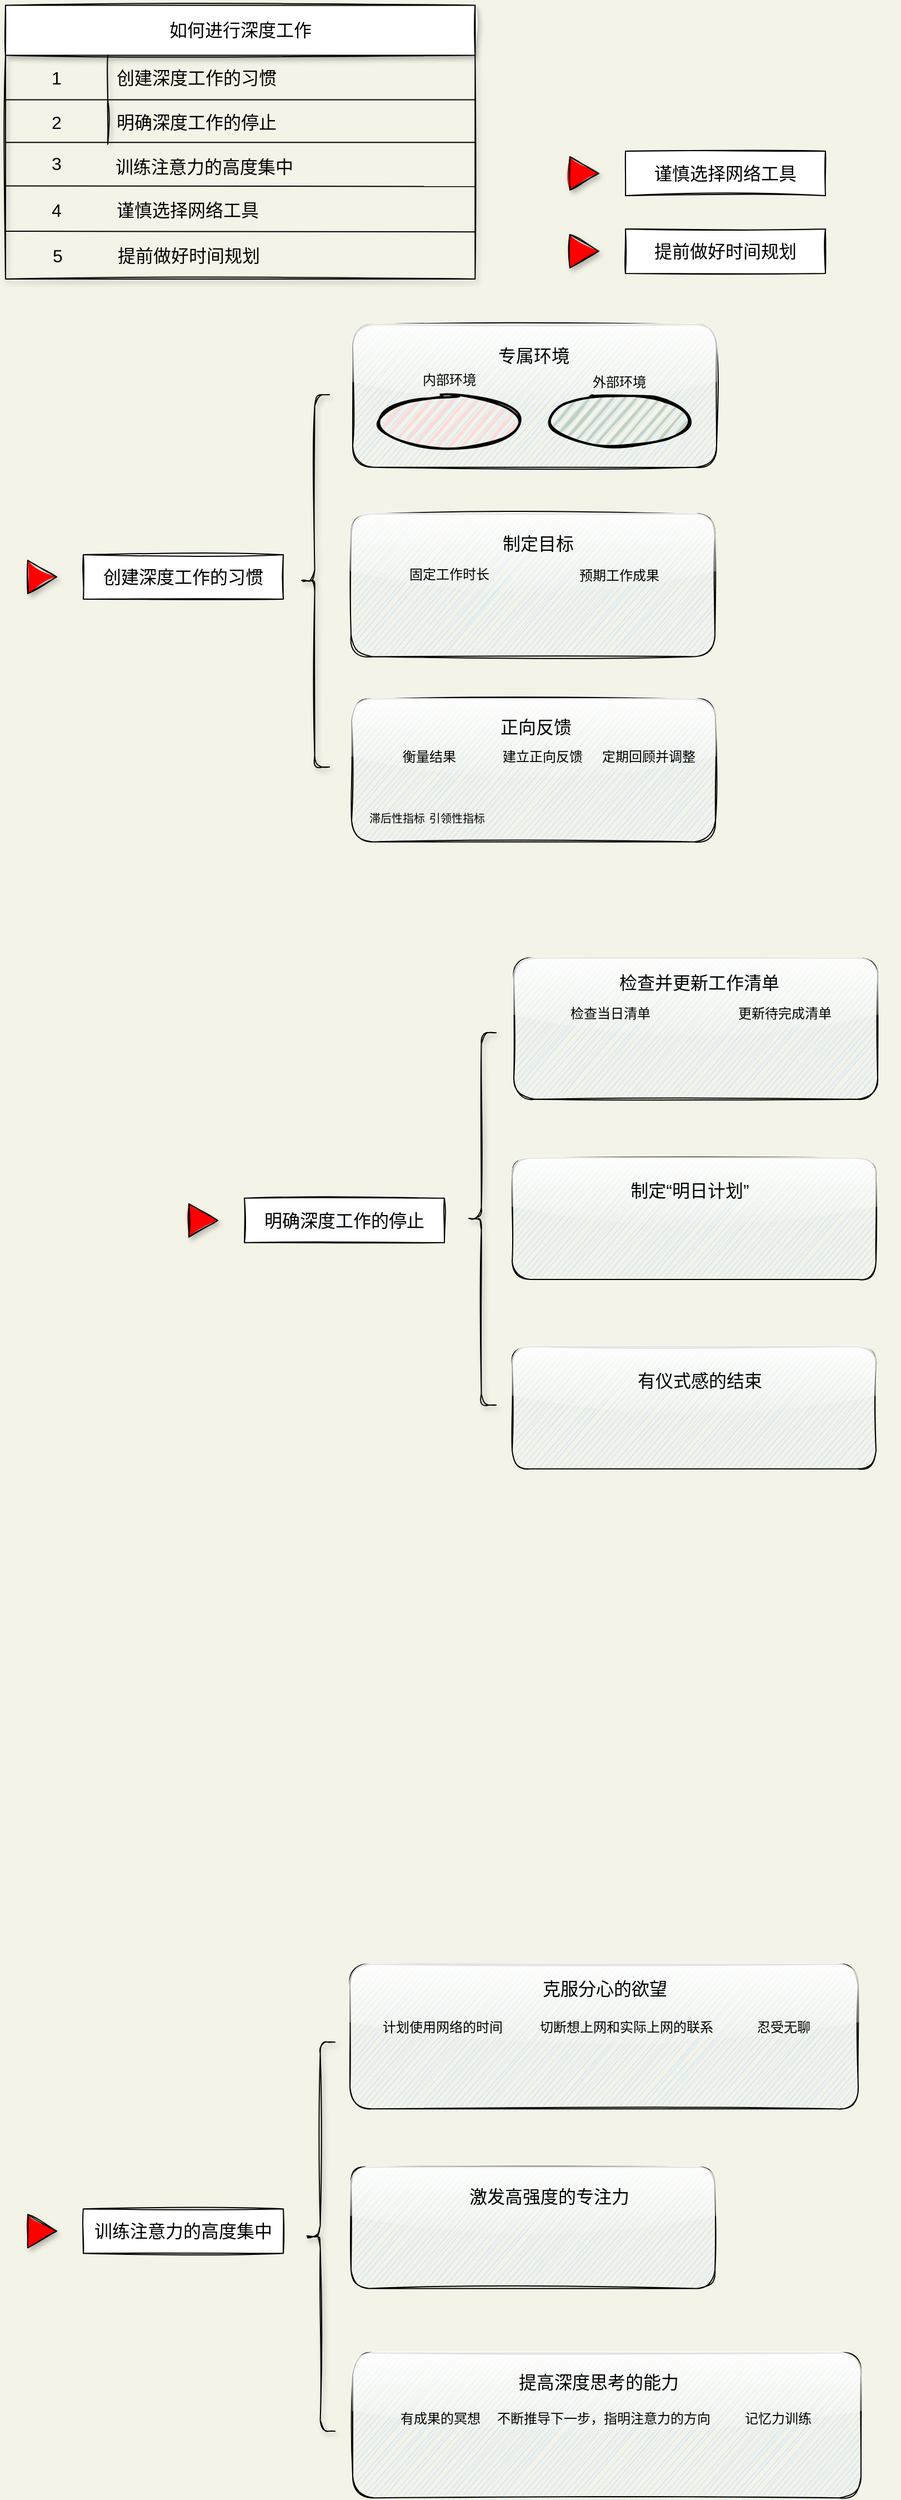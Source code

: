 <mxfile version="14.2.6" type="github">
  <diagram id="ac4Dt_KBg5GD50gWV8oC" name="第 1 页">
    <mxGraphModel dx="1426" dy="800" grid="1" gridSize="10" guides="1" tooltips="1" connect="1" arrows="1" fold="1" page="1" pageScale="1" pageWidth="1169" pageHeight="827" background="#F4F3E8" math="0" shadow="0">
      <root>
        <mxCell id="0" />
        <mxCell id="1" parent="0" />
        <mxCell id="qWEY_5Er5nwBZzaI58Md-27" value="" style="group;" vertex="1" connectable="0" parent="1">
          <mxGeometry x="100" y="30" width="430" height="241" as="geometry" />
        </mxCell>
        <mxCell id="qWEY_5Er5nwBZzaI58Md-10" value="&lt;span style=&quot;font-weight: 400; font-size: 16px;&quot;&gt;如何进行深度工作&lt;/span&gt;" style="shape=table;html=1;whiteSpace=wrap;startSize=45;container=1;collapsible=0;childLayout=tableLayout;fixedRows=1;rowLines=0;fontStyle=1;align=center;shadow=1;sketch=1;fontSize=16;swimlaneFillColor=none;fillColor=#FFFFFF;" vertex="1" parent="qWEY_5Er5nwBZzaI58Md-27">
          <mxGeometry y="-5.239" width="422.661" height="246.239" as="geometry" />
        </mxCell>
        <mxCell id="qWEY_5Er5nwBZzaI58Md-11" value="" style="shape=partialRectangle;html=1;whiteSpace=wrap;collapsible=0;dropTarget=0;pointerEvents=0;fillColor=none;top=0;left=0;bottom=1;right=0;points=[[0,0.5],[1,0.5]];portConstraint=eastwest;fontSize=16;" vertex="1" parent="qWEY_5Er5nwBZzaI58Md-10">
          <mxGeometry y="45" width="422.661" height="40" as="geometry" />
        </mxCell>
        <mxCell id="qWEY_5Er5nwBZzaI58Md-12" value="1" style="shape=partialRectangle;html=1;whiteSpace=wrap;connectable=0;fillColor=none;top=0;left=0;bottom=0;right=0;overflow=hidden;fontSize=16;" vertex="1" parent="qWEY_5Er5nwBZzaI58Md-11">
          <mxGeometry width="92" height="40" as="geometry" />
        </mxCell>
        <mxCell id="qWEY_5Er5nwBZzaI58Md-13" value="创建深度工作的习惯" style="shape=partialRectangle;html=1;whiteSpace=wrap;connectable=0;fillColor=none;top=0;left=0;bottom=0;right=0;align=left;spacingLeft=6;overflow=hidden;fontSize=16;" vertex="1" parent="qWEY_5Er5nwBZzaI58Md-11">
          <mxGeometry x="92" width="331" height="40" as="geometry" />
        </mxCell>
        <mxCell id="qWEY_5Er5nwBZzaI58Md-14" value="" style="shape=partialRectangle;html=1;whiteSpace=wrap;collapsible=0;dropTarget=0;pointerEvents=0;fillColor=none;top=0;left=0;bottom=0;right=0;points=[[0,0.5],[1,0.5]];portConstraint=eastwest;fontSize=16;" vertex="1" parent="qWEY_5Er5nwBZzaI58Md-10">
          <mxGeometry y="85" width="422.661" height="40" as="geometry" />
        </mxCell>
        <mxCell id="qWEY_5Er5nwBZzaI58Md-15" value="2" style="shape=partialRectangle;html=1;whiteSpace=wrap;connectable=0;fillColor=none;top=0;left=0;bottom=0;right=0;overflow=hidden;fontSize=16;" vertex="1" parent="qWEY_5Er5nwBZzaI58Md-14">
          <mxGeometry width="92" height="40" as="geometry" />
        </mxCell>
        <mxCell id="qWEY_5Er5nwBZzaI58Md-16" value="明确深度工作的停止" style="shape=partialRectangle;html=1;whiteSpace=wrap;connectable=0;fillColor=none;top=0;left=0;bottom=0;right=0;align=left;spacingLeft=6;overflow=hidden;fontSize=16;" vertex="1" parent="qWEY_5Er5nwBZzaI58Md-14">
          <mxGeometry x="92" width="331" height="40" as="geometry" />
        </mxCell>
        <mxCell id="qWEY_5Er5nwBZzaI58Md-20" value="" style="endArrow=none;html=1;fontSize=16;" edge="1" parent="qWEY_5Er5nwBZzaI58Md-27">
          <mxGeometry width="50" height="50" relative="1" as="geometry">
            <mxPoint y="118.09" as="sourcePoint" />
            <mxPoint x="423" y="118.09" as="targetPoint" />
          </mxGeometry>
        </mxCell>
        <mxCell id="qWEY_5Er5nwBZzaI58Md-21" value="" style="endArrow=none;html=1;entryX=1.006;entryY=1.067;entryDx=0;entryDy=0;entryPerimeter=0;fontSize=16;" edge="1" parent="qWEY_5Er5nwBZzaI58Md-27">
          <mxGeometry width="50" height="50" relative="1" as="geometry">
            <mxPoint y="157.211" as="sourcePoint" />
            <mxPoint x="423" y="157.76" as="targetPoint" />
          </mxGeometry>
        </mxCell>
        <mxCell id="qWEY_5Er5nwBZzaI58Md-23" value="谨慎选择网络工具" style="shape=partialRectangle;html=1;whiteSpace=wrap;connectable=0;fillColor=none;top=0;left=0;bottom=0;right=0;align=left;spacingLeft=6;overflow=hidden;fontSize=16;" vertex="1" parent="qWEY_5Er5nwBZzaI58Md-27">
          <mxGeometry x="92.218" y="160.306" width="328.21" height="38.053" as="geometry" />
        </mxCell>
        <mxCell id="qWEY_5Er5nwBZzaI58Md-24" value="" style="endArrow=none;html=1;entryX=1.006;entryY=1.067;entryDx=0;entryDy=0;entryPerimeter=0;fontSize=16;" edge="1" parent="qWEY_5Er5nwBZzaI58Md-27">
          <mxGeometry width="50" height="50" relative="1" as="geometry">
            <mxPoint y="198.056" as="sourcePoint" />
            <mxPoint x="423" y="198.605" as="targetPoint" />
          </mxGeometry>
        </mxCell>
        <mxCell id="qWEY_5Er5nwBZzaI58Md-26" value="提前做好时间规划" style="shape=partialRectangle;html=1;whiteSpace=wrap;connectable=0;fillColor=none;top=0;left=0;bottom=0;right=0;align=left;spacingLeft=6;overflow=hidden;fontSize=16;" vertex="1" parent="qWEY_5Er5nwBZzaI58Md-27">
          <mxGeometry x="92.798" y="201.337" width="328.21" height="38.053" as="geometry" />
        </mxCell>
        <mxCell id="qWEY_5Er5nwBZzaI58Md-33" value="训练注意力的高度集中" style="shape=partialRectangle;html=1;whiteSpace=wrap;connectable=0;fillColor=none;top=0;left=0;bottom=0;right=0;align=left;spacingLeft=6;overflow=hidden;fontSize=16;" vertex="1" parent="qWEY_5Er5nwBZzaI58Md-27">
          <mxGeometry x="91.025" y="119.39" width="328.588" height="41.913" as="geometry" />
        </mxCell>
        <mxCell id="qWEY_5Er5nwBZzaI58Md-28" value="3" style="shape=partialRectangle;html=1;whiteSpace=wrap;connectable=0;fillColor=none;top=0;left=0;bottom=0;right=0;overflow=hidden;fontSize=16;" vertex="1" parent="qWEY_5Er5nwBZzaI58Md-27">
          <mxGeometry x="-0.996" y="117.963" width="94.449" height="38.053" as="geometry" />
        </mxCell>
        <mxCell id="qWEY_5Er5nwBZzaI58Md-22" value="4" style="shape=partialRectangle;html=1;whiteSpace=wrap;connectable=0;fillColor=none;top=0;left=0;bottom=0;right=0;overflow=hidden;fontSize=16;" vertex="1" parent="qWEY_5Er5nwBZzaI58Md-27">
          <mxGeometry x="-0.997" y="160.311" width="94.449" height="38.053" as="geometry" />
        </mxCell>
        <mxCell id="qWEY_5Er5nwBZzaI58Md-25" value="5" style="shape=partialRectangle;html=1;whiteSpace=wrap;connectable=0;fillColor=none;top=0;left=0;bottom=0;right=0;overflow=hidden;fontSize=16;" vertex="1" parent="qWEY_5Er5nwBZzaI58Md-27">
          <mxGeometry x="0.003" y="201.367" width="94.449" height="38.053" as="geometry" />
        </mxCell>
        <mxCell id="qWEY_5Er5nwBZzaI58Md-45" value="" style="group" vertex="1" connectable="0" parent="1">
          <mxGeometry x="120" y="2007.12" width="230" height="40" as="geometry" />
        </mxCell>
        <mxCell id="qWEY_5Er5nwBZzaI58Md-46" value="&lt;span style=&quot;font-size: 16px ; text-align: left&quot;&gt;训练注意力的高度集中&lt;/span&gt;" style="whiteSpace=wrap;html=1;sketch=1;" vertex="1" parent="qWEY_5Er5nwBZzaI58Md-45">
          <mxGeometry x="50" width="180" height="40" as="geometry" />
        </mxCell>
        <mxCell id="qWEY_5Er5nwBZzaI58Md-47" value="" style="triangle;html=1;whiteSpace=wrap;sketch=1;shadow=1;fillStyle=solid;fillColor=#FF0000;" vertex="1" parent="qWEY_5Er5nwBZzaI58Md-45">
          <mxGeometry y="5" width="26" height="30" as="geometry" />
        </mxCell>
        <mxCell id="qWEY_5Er5nwBZzaI58Md-48" value="" style="group" vertex="1" connectable="0" parent="1">
          <mxGeometry x="608" y="156" width="230" height="40" as="geometry" />
        </mxCell>
        <mxCell id="qWEY_5Er5nwBZzaI58Md-49" value="&lt;span style=&quot;font-size: 16px ; text-align: left&quot;&gt;谨慎选择网络工具&lt;/span&gt;" style="whiteSpace=wrap;html=1;sketch=1;" vertex="1" parent="qWEY_5Er5nwBZzaI58Md-48">
          <mxGeometry x="50" width="180" height="40" as="geometry" />
        </mxCell>
        <mxCell id="qWEY_5Er5nwBZzaI58Md-50" value="" style="triangle;html=1;whiteSpace=wrap;sketch=1;shadow=1;fillStyle=solid;fillColor=#FF0000;" vertex="1" parent="qWEY_5Er5nwBZzaI58Md-48">
          <mxGeometry y="5" width="26" height="30" as="geometry" />
        </mxCell>
        <mxCell id="qWEY_5Er5nwBZzaI58Md-51" value="" style="group" vertex="1" connectable="0" parent="1">
          <mxGeometry x="608" y="226" width="230" height="40" as="geometry" />
        </mxCell>
        <mxCell id="qWEY_5Er5nwBZzaI58Md-52" value="&lt;span style=&quot;font-size: 16px ; text-align: left&quot;&gt;提前做好时间规划&lt;/span&gt;" style="whiteSpace=wrap;html=1;sketch=1;" vertex="1" parent="qWEY_5Er5nwBZzaI58Md-51">
          <mxGeometry x="50" width="180" height="40" as="geometry" />
        </mxCell>
        <mxCell id="qWEY_5Er5nwBZzaI58Md-53" value="" style="triangle;html=1;whiteSpace=wrap;sketch=1;shadow=1;fillStyle=solid;fillColor=#FF0000;" vertex="1" parent="qWEY_5Er5nwBZzaI58Md-51">
          <mxGeometry y="5" width="26" height="30" as="geometry" />
        </mxCell>
        <mxCell id="qWEY_5Er5nwBZzaI58Md-139" value="" style="group" vertex="1" connectable="0" parent="1">
          <mxGeometry x="120" y="330" width="640" height="447.35" as="geometry" />
        </mxCell>
        <mxCell id="qWEY_5Er5nwBZzaI58Md-41" value="" style="group" vertex="1" connectable="0" parent="qWEY_5Er5nwBZzaI58Md-139">
          <mxGeometry y="189" width="230" height="40" as="geometry" />
        </mxCell>
        <mxCell id="qWEY_5Er5nwBZzaI58Md-1" value="&lt;meta charset=&quot;utf-8&quot;&gt;&lt;span style=&quot;color: rgb(0, 0, 0); font-family: helvetica; font-size: 16px; font-style: normal; font-weight: 400; letter-spacing: normal; text-align: left; text-indent: 0px; text-transform: none; word-spacing: 0px; background-color: rgb(248, 249, 250); display: inline; float: none;&quot;&gt;创建深度工作的习惯&lt;/span&gt;" style="whiteSpace=wrap;html=1;sketch=1;" vertex="1" parent="qWEY_5Er5nwBZzaI58Md-41">
          <mxGeometry x="50" width="180" height="40" as="geometry" />
        </mxCell>
        <mxCell id="qWEY_5Er5nwBZzaI58Md-5" value="" style="triangle;html=1;whiteSpace=wrap;sketch=1;shadow=1;fillStyle=solid;fillColor=#FF0000;" vertex="1" parent="qWEY_5Er5nwBZzaI58Md-41">
          <mxGeometry y="5" width="26" height="30" as="geometry" />
        </mxCell>
        <mxCell id="qWEY_5Er5nwBZzaI58Md-61" value="" style="group" vertex="1" connectable="0" parent="qWEY_5Er5nwBZzaI58Md-139">
          <mxGeometry x="250" y="69" width="390" height="280" as="geometry" />
        </mxCell>
        <mxCell id="qWEY_5Er5nwBZzaI58Md-56" value="" style="whiteSpace=wrap;html=1;shadow=0;sketch=1;fontSize=16;rounded=1;glass=1;fillStyle=hachure;fillColor=#C2E4FF;" vertex="1" parent="qWEY_5Er5nwBZzaI58Md-61">
          <mxGeometry x="42.48" y="-87" width="327.52" height="128.35" as="geometry" />
        </mxCell>
        <mxCell id="qWEY_5Er5nwBZzaI58Md-72" value="" style="group" vertex="1" connectable="0" parent="qWEY_5Er5nwBZzaI58Md-61">
          <mxGeometry x="218" y="-23.34" width="129" height="45" as="geometry" />
        </mxCell>
        <mxCell id="qWEY_5Er5nwBZzaI58Md-73" value="" style="group" vertex="1" connectable="0" parent="qWEY_5Er5nwBZzaI58Md-72">
          <mxGeometry width="129" height="45" as="geometry" />
        </mxCell>
        <mxCell id="qWEY_5Er5nwBZzaI58Md-74" value="" style="ellipse;whiteSpace=wrap;html=1;strokeWidth=2;fillWeight=2;hachureGap=8;fillStyle=dots;sketch=1;rounded=1;shadow=0;glass=1;fontSize=16;fillColor=#C4D0BF;" vertex="1" parent="qWEY_5Er5nwBZzaI58Md-73">
          <mxGeometry width="129" height="45" as="geometry" />
        </mxCell>
        <mxCell id="qWEY_5Er5nwBZzaI58Md-80" value="" style="shape=image;html=1;verticalAlign=top;verticalLabelPosition=bottom;labelBackgroundColor=#ffffff;imageAspect=0;aspect=fixed;image=https://cdn0.iconfinder.com/data/icons/job-seeker/256/front_office_job_seeker_employee_unemployee_work-128.png;rounded=1;shadow=0;glass=1;sketch=1;fillColor=#C4D0BF;fontSize=16;" vertex="1" parent="qWEY_5Er5nwBZzaI58Md-73">
          <mxGeometry x="30" y="8.5" width="28" height="28" as="geometry" />
        </mxCell>
        <mxCell id="qWEY_5Er5nwBZzaI58Md-81" value="" style="shape=image;html=1;verticalAlign=top;verticalLabelPosition=bottom;labelBackgroundColor=#ffffff;imageAspect=0;aspect=fixed;image=https://cdn4.iconfinder.com/data/icons/business-and-finance-colorful-free-hand-drawn-set/100/money_dollars-128.png;rounded=1;shadow=0;glass=1;sketch=1;fillColor=#C4D0BF;fontSize=16;" vertex="1" parent="qWEY_5Er5nwBZzaI58Md-73">
          <mxGeometry x="71" y="8.5" width="28" height="28" as="geometry" />
        </mxCell>
        <mxCell id="qWEY_5Er5nwBZzaI58Md-78" value="&lt;font style=&quot;font-size: 12px&quot;&gt;外部环境&lt;/font&gt;" style="text;html=1;strokeColor=none;fillColor=none;align=center;verticalAlign=middle;whiteSpace=wrap;rounded=0;shadow=0;glass=1;sketch=1;fontSize=16;" vertex="1" parent="qWEY_5Er5nwBZzaI58Md-61">
          <mxGeometry x="243" y="-47.34" width="79" height="20" as="geometry" />
        </mxCell>
        <mxCell id="qWEY_5Er5nwBZzaI58Md-70" value="" style="group" vertex="1" connectable="0" parent="qWEY_5Er5nwBZzaI58Md-61">
          <mxGeometry x="65" y="-48.92" width="129" height="72" as="geometry" />
        </mxCell>
        <mxCell id="qWEY_5Er5nwBZzaI58Md-67" value="" style="group" vertex="1" connectable="0" parent="qWEY_5Er5nwBZzaI58Md-70">
          <mxGeometry y="27" width="129" height="45" as="geometry" />
        </mxCell>
        <mxCell id="qWEY_5Er5nwBZzaI58Md-66" value="" style="group" vertex="1" connectable="0" parent="qWEY_5Er5nwBZzaI58Md-67">
          <mxGeometry width="129" height="45" as="geometry" />
        </mxCell>
        <mxCell id="qWEY_5Er5nwBZzaI58Md-59" value="" style="ellipse;whiteSpace=wrap;html=1;strokeWidth=2;fillWeight=2;hachureGap=8;fillStyle=dots;sketch=1;rounded=1;shadow=0;glass=1;fontSize=16;fillColor=#FFDAD9;" vertex="1" parent="qWEY_5Er5nwBZzaI58Md-66">
          <mxGeometry width="129" height="45" as="geometry" />
        </mxCell>
        <mxCell id="qWEY_5Er5nwBZzaI58Md-62" value="" style="shape=image;html=1;verticalAlign=top;verticalLabelPosition=bottom;labelBackgroundColor=#ffffff;imageAspect=0;aspect=fixed;image=https://cdn2.iconfinder.com/data/icons/artificial-intelligence-6/64/ArtificialIntelligence1-128.png;rounded=1;shadow=0;glass=1;sketch=1;fillColor=#C4D0BF;fontSize=16;" vertex="1" parent="qWEY_5Er5nwBZzaI58Md-67">
          <mxGeometry x="13" y="8.69" width="27.63" height="27.63" as="geometry" />
        </mxCell>
        <mxCell id="qWEY_5Er5nwBZzaI58Md-63" value="" style="shape=image;html=1;verticalAlign=top;verticalLabelPosition=bottom;labelBackgroundColor=#ffffff;imageAspect=0;image=https://cdn3.iconfinder.com/data/icons/travelling-icon-set-ii-part/800/slippers-128.png;rounded=1;shadow=0;glass=1;sketch=1;fillColor=#C4D0BF;fontSize=16;aspect=fixed;" vertex="1" parent="qWEY_5Er5nwBZzaI58Md-67">
          <mxGeometry x="47.68" y="8.69" width="27.63" height="27.63" as="geometry" />
        </mxCell>
        <mxCell id="qWEY_5Er5nwBZzaI58Md-65" value="" style="shape=image;html=1;verticalAlign=top;verticalLabelPosition=bottom;labelBackgroundColor=#ffffff;imageAspect=0;aspect=fixed;image=https://cdn0.iconfinder.com/data/icons/infectious-pandemics-2/480/07-healthy-128.png;rounded=1;shadow=0;glass=1;sketch=1;fillColor=#C4D0BF;fontSize=16;" vertex="1" parent="qWEY_5Er5nwBZzaI58Md-67">
          <mxGeometry x="84" y="8.69" width="27.63" height="27.63" as="geometry" />
        </mxCell>
        <mxCell id="qWEY_5Er5nwBZzaI58Md-69" value="&lt;font style=&quot;font-size: 12px&quot;&gt;内部环境&lt;/font&gt;" style="text;html=1;strokeColor=none;fillColor=none;align=center;verticalAlign=middle;whiteSpace=wrap;rounded=0;shadow=0;glass=1;sketch=1;fontSize=16;" vertex="1" parent="qWEY_5Er5nwBZzaI58Md-70">
          <mxGeometry x="25" width="79" height="20" as="geometry" />
        </mxCell>
        <mxCell id="qWEY_5Er5nwBZzaI58Md-92" value="" style="whiteSpace=wrap;html=1;shadow=0;sketch=1;fontSize=16;rounded=1;glass=1;fillStyle=hachure;fillColor=#C2E4FF;" vertex="1" parent="qWEY_5Er5nwBZzaI58Md-61">
          <mxGeometry x="41" y="83.37" width="327.52" height="128.35" as="geometry" />
        </mxCell>
        <mxCell id="qWEY_5Er5nwBZzaI58Md-93" value="" style="shape=image;html=1;verticalAlign=top;verticalLabelPosition=bottom;labelBackgroundColor=#ffffff;imageAspect=0;aspect=fixed;image=https://cdn0.iconfinder.com/data/icons/business-collection-2027/60/time-passing-128.png;rounded=0;shadow=0;glass=0;sketch=1;fillColor=none;gradientColor=none;fontSize=16;fontColor=#000000;" vertex="1" parent="qWEY_5Er5nwBZzaI58Md-61">
          <mxGeometry x="109.5" y="154" width="40" height="40" as="geometry" />
        </mxCell>
        <mxCell id="qWEY_5Er5nwBZzaI58Md-94" value="&lt;font style=&quot;font-size: 16px&quot;&gt;制定目标&lt;br&gt;&lt;/font&gt;" style="text;html=1;strokeColor=none;fillColor=none;align=center;verticalAlign=middle;whiteSpace=wrap;rounded=0;shadow=0;glass=1;sketch=1;fontSize=16;" vertex="1" parent="qWEY_5Er5nwBZzaI58Md-61">
          <mxGeometry x="170" y="100" width="79" height="20" as="geometry" />
        </mxCell>
        <mxCell id="qWEY_5Er5nwBZzaI58Md-95" value="&lt;font style=&quot;font-size: 12px&quot;&gt;固定工作时长&lt;/font&gt;" style="text;html=1;strokeColor=none;fillColor=none;align=center;verticalAlign=middle;whiteSpace=wrap;rounded=0;shadow=0;glass=1;sketch=1;fontSize=16;" vertex="1" parent="qWEY_5Er5nwBZzaI58Md-61">
          <mxGeometry x="90" y="126.0" width="79" height="20" as="geometry" />
        </mxCell>
        <mxCell id="qWEY_5Er5nwBZzaI58Md-97" value="&lt;font style=&quot;font-size: 12px&quot;&gt;预期工作成果&lt;/font&gt;" style="text;html=1;strokeColor=none;fillColor=none;align=center;verticalAlign=middle;whiteSpace=wrap;rounded=0;shadow=0;glass=1;sketch=1;fontSize=16;" vertex="1" parent="qWEY_5Er5nwBZzaI58Md-61">
          <mxGeometry x="243" y="127" width="79" height="20" as="geometry" />
        </mxCell>
        <mxCell id="qWEY_5Er5nwBZzaI58Md-105" value="" style="shape=image;html=1;verticalAlign=top;verticalLabelPosition=bottom;labelBackgroundColor=#ffffff;imageAspect=0;aspect=fixed;image=https://cdn0.iconfinder.com/data/icons/web-development-79/32/development_computer_website_check_result-128.png;rounded=0;shadow=0;glass=0;sketch=1;fillColor=none;gradientColor=none;fontSize=16;fontColor=#000000;" vertex="1" parent="qWEY_5Er5nwBZzaI58Md-61">
          <mxGeometry x="262.5" y="153" width="40" height="40" as="geometry" />
        </mxCell>
        <mxCell id="qWEY_5Er5nwBZzaI58Md-90" value="&lt;font style=&quot;font-size: 16px&quot;&gt;专属环境&lt;/font&gt;" style="text;html=1;strokeColor=none;fillColor=none;align=center;verticalAlign=middle;whiteSpace=wrap;rounded=0;shadow=0;glass=1;sketch=1;fontSize=16;" vertex="1" parent="qWEY_5Er5nwBZzaI58Md-139">
          <mxGeometry x="415.74" width="79" height="20" as="geometry" />
        </mxCell>
        <mxCell id="qWEY_5Er5nwBZzaI58Md-100" value="" style="whiteSpace=wrap;html=1;shadow=0;sketch=1;fontSize=16;rounded=1;glass=1;fillStyle=hachure;fillColor=#C2E4FF;" vertex="1" parent="qWEY_5Er5nwBZzaI58Md-139">
          <mxGeometry x="291.48" y="319" width="327.52" height="128.35" as="geometry" />
        </mxCell>
        <mxCell id="qWEY_5Er5nwBZzaI58Md-101" value="&lt;font style=&quot;font-size: 16px&quot;&gt;正向反馈&lt;br&gt;&lt;/font&gt;" style="text;html=1;strokeColor=none;fillColor=none;align=center;verticalAlign=middle;whiteSpace=wrap;rounded=0;shadow=0;glass=1;sketch=1;fontSize=16;" vertex="1" parent="qWEY_5Er5nwBZzaI58Md-139">
          <mxGeometry x="417.74" y="334" width="79" height="20" as="geometry" />
        </mxCell>
        <mxCell id="qWEY_5Er5nwBZzaI58Md-103" value="" style="shape=image;html=1;verticalAlign=top;verticalLabelPosition=bottom;labelBackgroundColor=#ffffff;imageAspect=0;aspect=fixed;image=https://cdn4.iconfinder.com/data/icons/miu/24/circle-sync-backup-2-glyph-128.png;rounded=0;shadow=0;glass=0;sketch=1;fillColor=none;gradientColor=none;fontSize=16;fontColor=#33333333;dashed=1;dashPattern=1 1;" vertex="1" parent="qWEY_5Er5nwBZzaI58Md-139">
          <mxGeometry x="437.24" y="382" width="50" height="50" as="geometry" />
        </mxCell>
        <mxCell id="qWEY_5Er5nwBZzaI58Md-104" value="" style="shape=image;html=1;verticalAlign=top;verticalLabelPosition=bottom;labelBackgroundColor=#ffffff;imageAspect=0;aspect=fixed;image=https://cdn0.iconfinder.com/data/icons/pinpoint-interface/48/repair-calendar-128.png;rounded=0;shadow=0;glass=0;sketch=1;fillColor=none;gradientColor=none;fontSize=16;fontColor=#000000;" vertex="1" parent="qWEY_5Er5nwBZzaI58Md-139">
          <mxGeometry x="534" y="384" width="50" height="50" as="geometry" />
        </mxCell>
        <mxCell id="qWEY_5Er5nwBZzaI58Md-108" value="" style="shape=image;html=1;verticalAlign=top;verticalLabelPosition=bottom;labelBackgroundColor=#ffffff;imageAspect=0;aspect=fixed;image=https://cdn0.iconfinder.com/data/icons/infographic-bar-vol-9/512/1-128.png;rounded=0;shadow=0;glass=0;dashed=1;dashPattern=1 1;sketch=1;fillColor=none;gradientColor=none;fontSize=16;fontColor=#000000;" vertex="1" parent="qWEY_5Er5nwBZzaI58Md-139">
          <mxGeometry x="312" y="381" width="40" height="40" as="geometry" />
        </mxCell>
        <mxCell id="qWEY_5Er5nwBZzaI58Md-109" value="&lt;span style=&quot;font-size: 12px&quot;&gt;衡量结果&lt;/span&gt;" style="text;html=1;strokeColor=none;fillColor=none;align=center;verticalAlign=middle;whiteSpace=wrap;rounded=0;shadow=0;glass=1;sketch=1;fontSize=16;" vertex="1" parent="qWEY_5Er5nwBZzaI58Md-139">
          <mxGeometry x="321.5" y="359" width="79" height="20" as="geometry" />
        </mxCell>
        <mxCell id="qWEY_5Er5nwBZzaI58Md-110" value="" style="shape=image;html=1;verticalAlign=top;verticalLabelPosition=bottom;labelBackgroundColor=#ffffff;imageAspect=0;aspect=fixed;image=https://cdn4.iconfinder.com/data/icons/online-marketing-hand-drawn-vol-1/52/bar__barchart__business__graph__report__analytics__diagram-128.png;rounded=0;shadow=0;glass=0;dashed=1;dashPattern=1 1;sketch=1;fillColor=none;gradientColor=none;fontSize=16;fontColor=#000000;" vertex="1" parent="qWEY_5Er5nwBZzaI58Md-139">
          <mxGeometry x="371.5" y="384" width="30" height="30" as="geometry" />
        </mxCell>
        <mxCell id="qWEY_5Er5nwBZzaI58Md-111" value="&lt;span style=&quot;font-size: 10px;&quot;&gt;滞后性指标&lt;/span&gt;" style="text;html=1;strokeColor=none;fillColor=none;align=center;verticalAlign=middle;whiteSpace=wrap;rounded=0;shadow=0;glass=1;sketch=1;fontSize=10;" vertex="1" parent="qWEY_5Er5nwBZzaI58Md-139">
          <mxGeometry x="292.5" y="416" width="79" height="20" as="geometry" />
        </mxCell>
        <mxCell id="qWEY_5Er5nwBZzaI58Md-112" value="&lt;span style=&quot;font-size: 10px;&quot;&gt;引领性指标&lt;/span&gt;" style="text;html=1;strokeColor=none;fillColor=none;align=center;verticalAlign=middle;whiteSpace=wrap;rounded=0;shadow=0;glass=1;sketch=1;fontSize=10;" vertex="1" parent="qWEY_5Er5nwBZzaI58Md-139">
          <mxGeometry x="347" y="416" width="79" height="20" as="geometry" />
        </mxCell>
        <mxCell id="qWEY_5Er5nwBZzaI58Md-113" value="&lt;span style=&quot;font-size: 12px&quot;&gt;建立正向反馈&lt;/span&gt;" style="text;html=1;strokeColor=none;fillColor=none;align=center;verticalAlign=middle;whiteSpace=wrap;rounded=0;shadow=0;glass=1;sketch=1;fontSize=16;" vertex="1" parent="qWEY_5Er5nwBZzaI58Md-139">
          <mxGeometry x="423.74" y="359" width="79" height="20" as="geometry" />
        </mxCell>
        <mxCell id="qWEY_5Er5nwBZzaI58Md-114" value="&lt;span style=&quot;font-size: 12px&quot;&gt;定期回顾并调整&lt;br&gt;&lt;/span&gt;" style="text;html=1;strokeColor=none;fillColor=none;align=center;verticalAlign=middle;whiteSpace=wrap;rounded=0;shadow=0;glass=1;sketch=1;fontSize=16;" vertex="1" parent="qWEY_5Er5nwBZzaI58Md-139">
          <mxGeometry x="514" y="359" width="90" height="20" as="geometry" />
        </mxCell>
        <mxCell id="qWEY_5Er5nwBZzaI58Md-54" value="" style="shape=curlyBracket;whiteSpace=wrap;html=1;rounded=1;shadow=1;sketch=1;fillColor=#FF0000;fontSize=16;direction=east;" vertex="1" parent="qWEY_5Er5nwBZzaI58Md-139">
          <mxGeometry x="245" y="45" width="26.55" height="335" as="geometry" />
        </mxCell>
        <mxCell id="qWEY_5Er5nwBZzaI58Md-150" value="" style="group" vertex="1" connectable="0" parent="1">
          <mxGeometry x="265" y="920" width="640" height="430.92" as="geometry" />
        </mxCell>
        <mxCell id="qWEY_5Er5nwBZzaI58Md-42" value="" style="group" vertex="1" connectable="0" parent="qWEY_5Er5nwBZzaI58Md-150">
          <mxGeometry y="177.92" width="230" height="40" as="geometry" />
        </mxCell>
        <mxCell id="qWEY_5Er5nwBZzaI58Md-43" value="&lt;span style=&quot;color: rgb(0 , 0 , 0) ; font-family: &amp;#34;helvetica&amp;#34; ; font-size: 16px ; font-style: normal ; font-weight: 400 ; letter-spacing: normal ; text-align: left ; text-indent: 0px ; text-transform: none ; word-spacing: 0px ; background-color: rgb(248 , 249 , 250) ; display: inline ; float: none&quot;&gt;明确深度工作的停止&lt;/span&gt;" style="whiteSpace=wrap;html=1;sketch=1;" vertex="1" parent="qWEY_5Er5nwBZzaI58Md-42">
          <mxGeometry x="50" width="180" height="40" as="geometry" />
        </mxCell>
        <mxCell id="qWEY_5Er5nwBZzaI58Md-44" value="" style="triangle;html=1;whiteSpace=wrap;sketch=1;shadow=1;fillStyle=solid;fillColor=#FF0000;" vertex="1" parent="qWEY_5Er5nwBZzaI58Md-42">
          <mxGeometry y="5" width="26" height="30" as="geometry" />
        </mxCell>
        <mxCell id="qWEY_5Er5nwBZzaI58Md-116" value="" style="group" vertex="1" connectable="0" parent="qWEY_5Er5nwBZzaI58Md-150">
          <mxGeometry x="250" y="48.92" width="390" height="315.04" as="geometry" />
        </mxCell>
        <mxCell id="qWEY_5Er5nwBZzaI58Md-118" value="" style="whiteSpace=wrap;html=1;shadow=0;sketch=1;fontSize=16;rounded=1;glass=1;fillStyle=hachure;fillColor=#C2E4FF;" vertex="1" parent="qWEY_5Er5nwBZzaI58Md-116">
          <mxGeometry x="42.48" y="-87" width="327.52" height="127" as="geometry" />
        </mxCell>
        <mxCell id="qWEY_5Er5nwBZzaI58Md-125" value="" style="group" vertex="1" connectable="0" parent="qWEY_5Er5nwBZzaI58Md-116">
          <mxGeometry x="65" y="-48.92" width="129" height="72" as="geometry" />
        </mxCell>
        <mxCell id="qWEY_5Er5nwBZzaI58Md-132" value="&lt;font style=&quot;font-size: 12px&quot;&gt;检查当日清单&lt;/font&gt;" style="text;html=1;strokeColor=none;fillColor=none;align=center;verticalAlign=middle;whiteSpace=wrap;rounded=0;shadow=0;glass=1;sketch=1;fontSize=16;" vertex="1" parent="qWEY_5Er5nwBZzaI58Md-125">
          <mxGeometry x="25" width="79" height="20" as="geometry" />
        </mxCell>
        <mxCell id="qWEY_5Er5nwBZzaI58Md-133" value="" style="whiteSpace=wrap;html=1;shadow=0;sketch=1;fontSize=16;rounded=1;glass=1;fillStyle=hachure;fillColor=#C2E4FF;" vertex="1" parent="qWEY_5Er5nwBZzaI58Md-116">
          <mxGeometry x="41" y="92.99" width="327.52" height="109.11" as="geometry" />
        </mxCell>
        <mxCell id="qWEY_5Er5nwBZzaI58Md-135" value="&lt;font style=&quot;font-size: 16px&quot;&gt;制定“明日计划”&lt;br&gt;&lt;/font&gt;" style="text;html=1;strokeColor=none;fillColor=none;align=center;verticalAlign=middle;whiteSpace=wrap;rounded=0;shadow=0;glass=1;sketch=1;fontSize=16;" vertex="1" parent="qWEY_5Er5nwBZzaI58Md-116">
          <mxGeometry x="141.02" y="111.99" width="120" height="20" as="geometry" />
        </mxCell>
        <mxCell id="qWEY_5Er5nwBZzaI58Md-140" value="&lt;font style=&quot;font-size: 16px&quot;&gt;检查并更新工作清单&lt;br&gt;&lt;/font&gt;" style="text;html=1;strokeColor=none;fillColor=none;align=center;verticalAlign=middle;whiteSpace=wrap;rounded=0;shadow=0;glass=1;sketch=1;fontSize=16;" vertex="1" parent="qWEY_5Er5nwBZzaI58Md-116">
          <mxGeometry x="122.25" y="-75" width="174.5" height="20" as="geometry" />
        </mxCell>
        <mxCell id="qWEY_5Er5nwBZzaI58Md-142" value="" style="shape=curlyBracket;whiteSpace=wrap;html=1;rounded=1;shadow=1;sketch=1;fillColor=#FF0000;fontSize=16;direction=east;" vertex="1" parent="qWEY_5Er5nwBZzaI58Md-116">
          <mxGeometry y="-19.96" width="26.55" height="335" as="geometry" />
        </mxCell>
        <mxCell id="qWEY_5Er5nwBZzaI58Md-144" value="" style="shape=image;html=1;verticalAlign=top;verticalLabelPosition=bottom;labelBackgroundColor=#ffffff;imageAspect=0;aspect=fixed;image=https://cdn2.iconfinder.com/data/icons/marketing-office/64/Marketing_Icon_Outline-17-128.png;rounded=0;shadow=0;glass=0;dashed=1;dashPattern=1 1;sketch=1;fillColor=none;gradientColor=none;fontSize=10;fontColor=#000000;" vertex="1" parent="qWEY_5Er5nwBZzaI58Md-116">
          <mxGeometry x="262.5" y="-21.92" width="45" height="45" as="geometry" />
        </mxCell>
        <mxCell id="qWEY_5Er5nwBZzaI58Md-147" value="" style="shape=image;html=1;verticalAlign=top;verticalLabelPosition=bottom;labelBackgroundColor=#ffffff;imageAspect=0;aspect=fixed;image=https://cdn2.iconfinder.com/data/icons/date-and-time-fill-outline/64/Calendar_month_date_schedule_event_done-128.png;rounded=0;shadow=0;glass=0;dashed=1;dashPattern=1 1;sketch=1;fillColor=none;gradientColor=none;fontSize=10;fontColor=#000000;" vertex="1" parent="qWEY_5Er5nwBZzaI58Md-116">
          <mxGeometry x="173.52" y="131.99" width="60" height="60" as="geometry" />
        </mxCell>
        <mxCell id="qWEY_5Er5nwBZzaI58Md-141" value="" style="whiteSpace=wrap;html=1;shadow=0;sketch=1;fontSize=16;rounded=1;glass=1;fillStyle=hachure;fillColor=#C2E4FF;" vertex="1" parent="qWEY_5Er5nwBZzaI58Md-150">
          <mxGeometry x="291" y="311.42" width="327.52" height="110" as="geometry" />
        </mxCell>
        <mxCell id="qWEY_5Er5nwBZzaI58Md-124" value="&lt;font style=&quot;font-size: 12px&quot;&gt;更新待完成清单&lt;/font&gt;" style="text;html=1;strokeColor=none;fillColor=none;align=center;verticalAlign=middle;whiteSpace=wrap;rounded=0;shadow=0;glass=1;sketch=1;fontSize=16;" vertex="1" parent="qWEY_5Er5nwBZzaI58Md-150">
          <mxGeometry x="493" width="87" height="20" as="geometry" />
        </mxCell>
        <mxCell id="qWEY_5Er5nwBZzaI58Md-143" value="" style="shape=image;html=1;verticalAlign=top;verticalLabelPosition=bottom;labelBackgroundColor=#ffffff;imageAspect=0;aspect=fixed;image=https://cdn2.iconfinder.com/data/icons/new-year-s-hand-drawn-basic/64/checklist-128.png;rounded=0;shadow=0;glass=0;dashed=1;dashPattern=1 1;sketch=1;fillColor=none;gradientColor=none;fontSize=10;fontColor=#000000;" vertex="1" parent="qWEY_5Er5nwBZzaI58Md-150">
          <mxGeometry x="359.5" y="28.96" width="40" height="40" as="geometry" />
        </mxCell>
        <mxCell id="qWEY_5Er5nwBZzaI58Md-146" value="&lt;font style=&quot;font-size: 16px&quot;&gt;有仪式感的结束&lt;br&gt;&lt;/font&gt;" style="text;html=1;strokeColor=none;fillColor=none;align=center;verticalAlign=middle;whiteSpace=wrap;rounded=0;shadow=0;glass=1;sketch=1;fontSize=16;" vertex="1" parent="qWEY_5Er5nwBZzaI58Md-150">
          <mxGeometry x="400" y="332.42" width="120" height="20" as="geometry" />
        </mxCell>
        <mxCell id="qWEY_5Er5nwBZzaI58Md-148" value="" style="shape=image;html=1;verticalAlign=top;verticalLabelPosition=bottom;labelBackgroundColor=#ffffff;imageAspect=0;aspect=fixed;image=https://cdn0.iconfinder.com/data/icons/communication-technology/500/website_sparkles-128.png;rounded=0;shadow=0;glass=0;dashed=1;dashPattern=1 1;sketch=1;fillColor=none;gradientColor=none;fontSize=10;fontColor=#000000;" vertex="1" parent="qWEY_5Er5nwBZzaI58Md-150">
          <mxGeometry x="391" y="319.0" width="129" height="129" as="geometry" />
        </mxCell>
        <mxCell id="qWEY_5Er5nwBZzaI58Md-217" value="" style="group" vertex="1" connectable="0" parent="1">
          <mxGeometry x="370" y="1787.12" width="500" height="480" as="geometry" />
        </mxCell>
        <mxCell id="qWEY_5Er5nwBZzaI58Md-178" value="" style="whiteSpace=wrap;html=1;shadow=0;sketch=1;fontSize=16;rounded=1;glass=1;fillStyle=hachure;fillColor=#C2E4FF;" vertex="1" parent="qWEY_5Er5nwBZzaI58Md-217">
          <mxGeometry x="42.48" y="349.62" width="457.52" height="130.38" as="geometry" />
        </mxCell>
        <mxCell id="qWEY_5Er5nwBZzaI58Md-181" value="&lt;font&gt;提高深度思考的能力&lt;br&gt;&lt;/font&gt;" style="text;html=1;strokeColor=none;fillColor=none;align=center;verticalAlign=middle;whiteSpace=wrap;rounded=0;shadow=0;glass=1;sketch=1;fontSize=16;" vertex="1" parent="qWEY_5Er5nwBZzaI58Md-217">
          <mxGeometry x="188.76" y="365.62" width="150" height="20" as="geometry" />
        </mxCell>
        <mxCell id="qWEY_5Er5nwBZzaI58Md-175" value="" style="shape=curlyBracket;whiteSpace=wrap;html=1;rounded=1;shadow=1;sketch=1;fillColor=#FF0000;fontSize=16;direction=east;" vertex="1" parent="qWEY_5Er5nwBZzaI58Md-217">
          <mxGeometry y="70" width="26.55" height="350" as="geometry" />
        </mxCell>
        <mxCell id="qWEY_5Er5nwBZzaI58Md-205" value="" style="shape=image;html=1;verticalAlign=top;verticalLabelPosition=bottom;labelBackgroundColor=#ffffff;imageAspect=0;aspect=fixed;image=https://cdn0.iconfinder.com/data/icons/sports-android-l-lollipop-icon-pack/24/meditation_guru-128.png;rounded=0;shadow=1;glass=0;dashed=1;dashPattern=1 1;sketch=1;fillColor=#4D4D4D;gradientColor=none;fontSize=10;fontColor=#000000;opacity=80;" vertex="1" parent="qWEY_5Er5nwBZzaI58Md-217">
          <mxGeometry x="96.83" y="416.38" width="50.38" height="50.38" as="geometry" />
        </mxCell>
        <mxCell id="qWEY_5Er5nwBZzaI58Md-172" value="" style="whiteSpace=wrap;html=1;shadow=0;sketch=1;fontSize=16;rounded=1;glass=1;fillStyle=hachure;fillColor=#C2E4FF;" vertex="1" parent="qWEY_5Er5nwBZzaI58Md-217">
          <mxGeometry x="41" y="182.57" width="327.52" height="109.11" as="geometry" />
        </mxCell>
        <mxCell id="qWEY_5Er5nwBZzaI58Md-173" value="&lt;font style=&quot;font-size: 16px&quot;&gt;激发高强度的专注力&lt;br&gt;&lt;/font&gt;" style="text;html=1;strokeColor=none;fillColor=none;align=center;verticalAlign=middle;whiteSpace=wrap;rounded=0;shadow=0;glass=1;sketch=1;fontSize=16;" vertex="1" parent="qWEY_5Er5nwBZzaI58Md-217">
          <mxGeometry x="139.54" y="198.99" width="158.98" height="20" as="geometry" />
        </mxCell>
        <mxCell id="qWEY_5Er5nwBZzaI58Md-203" value="" style="shape=image;html=1;verticalAlign=top;verticalLabelPosition=bottom;labelBackgroundColor=#ffffff;imageAspect=0;aspect=fixed;image=https://cdn4.iconfinder.com/data/icons/general-office/91/General_Office_47-128.png;rounded=0;shadow=1;glass=0;dashed=1;dashPattern=1 1;sketch=1;fillColor=#4D4D4D;gradientColor=none;fontSize=10;fontColor=#000000;opacity=80;" vertex="1" parent="qWEY_5Er5nwBZzaI58Md-217">
          <mxGeometry x="183.52" y="230" width="50" height="50" as="geometry" />
        </mxCell>
        <mxCell id="qWEY_5Er5nwBZzaI58Md-206" value="" style="group" vertex="1" connectable="0" parent="qWEY_5Er5nwBZzaI58Md-217">
          <mxGeometry x="40" width="457.52" height="130" as="geometry" />
        </mxCell>
        <mxCell id="qWEY_5Er5nwBZzaI58Md-169" value="" style="whiteSpace=wrap;html=1;shadow=0;sketch=1;fontSize=16;rounded=1;glass=1;fillStyle=hachure;fillColor=#C2E4FF;" vertex="1" parent="qWEY_5Er5nwBZzaI58Md-206">
          <mxGeometry width="457.52" height="130" as="geometry" />
        </mxCell>
        <mxCell id="qWEY_5Er5nwBZzaI58Md-179" value="&lt;span style=&quot;font-size: 12px&quot;&gt;切断想上网和实际上网的联系&lt;/span&gt;" style="text;html=1;strokeColor=none;fillColor=none;align=center;verticalAlign=middle;whiteSpace=wrap;rounded=0;shadow=0;glass=1;sketch=1;fontSize=16;" vertex="1" parent="qWEY_5Er5nwBZzaI58Md-206">
          <mxGeometry x="169.04" y="43.422" width="160" height="22.222" as="geometry" />
        </mxCell>
        <mxCell id="qWEY_5Er5nwBZzaI58Md-197" value="" style="shape=image;html=1;verticalAlign=top;verticalLabelPosition=bottom;labelBackgroundColor=#ffffff;imageAspect=0;aspect=fixed;image=https://cdn4.iconfinder.com/data/icons/basic-user-interface-elements/700/cut-scissor-clippers-shear-128.png;rounded=0;shadow=1;glass=0;dashed=1;dashPattern=1 1;sketch=1;fillColor=#4D4D4D;gradientColor=none;fontSize=10;fontColor=#000000;opacity=80;" vertex="1" parent="qWEY_5Er5nwBZzaI58Md-206">
          <mxGeometry x="222.02" y="71.156" width="48.04" height="48.04" as="geometry" />
        </mxCell>
        <mxCell id="qWEY_5Er5nwBZzaI58Md-198" value="" style="shape=image;html=1;verticalAlign=top;verticalLabelPosition=bottom;labelBackgroundColor=#ffffff;imageAspect=0;aspect=fixed;image=https://cdn0.iconfinder.com/data/icons/data-16/20/wireless_ban-128.png;rounded=0;shadow=1;glass=0;dashed=1;dashPattern=1 1;sketch=1;fillColor=#4D4D4D;gradientColor=none;fontSize=10;fontColor=#000000;opacity=80;" vertex="1" parent="qWEY_5Er5nwBZzaI58Md-206">
          <mxGeometry x="370.02" y="74.489" width="40" height="40" as="geometry" />
        </mxCell>
        <mxCell id="qWEY_5Er5nwBZzaI58Md-194" value="" style="group;aspect=fixed;" vertex="1" connectable="0" parent="qWEY_5Er5nwBZzaI58Md-206">
          <mxGeometry x="51.77" y="70.089" width="50" height="50" as="geometry" />
        </mxCell>
        <mxCell id="qWEY_5Er5nwBZzaI58Md-192" value="" style="shape=image;html=1;verticalAlign=top;verticalLabelPosition=bottom;labelBackgroundColor=#ffffff;imageAspect=0;aspect=fixed;image=https://cdn2.iconfinder.com/data/icons/ui-basic-glyph/512/UI_Basic_GLYPH-82-128.png;rounded=0;shadow=1;glass=0;dashed=1;dashPattern=1 1;sketch=1;fillColor=#4D4D4D;gradientColor=none;fontSize=10;fontColor=#000000;opacity=80;" vertex="1" parent="qWEY_5Er5nwBZzaI58Md-194">
          <mxGeometry width="50" height="50" as="geometry" />
        </mxCell>
        <mxCell id="qWEY_5Er5nwBZzaI58Md-195" value="" style="shape=image;html=1;verticalAlign=top;verticalLabelPosition=bottom;labelBackgroundColor=#ffffff;imageAspect=0;aspect=fixed;image=https://cdn4.iconfinder.com/data/icons/online-shop-7/128/message-talk-feedback-128.png;rounded=0;shadow=1;glass=0;dashed=1;dashPattern=1 1;sketch=1;fillColor=#4D4D4D;gradientColor=none;fontSize=10;fontColor=#000000;opacity=80;" vertex="1" parent="qWEY_5Er5nwBZzaI58Md-194">
          <mxGeometry x="2.143" y="25.8" width="23.486" height="23.486" as="geometry" />
        </mxCell>
        <mxCell id="qWEY_5Er5nwBZzaI58Md-199" value="&lt;font style=&quot;font-size: 12px&quot;&gt;忍受无聊&lt;/font&gt;" style="text;html=1;strokeColor=none;fillColor=none;align=center;verticalAlign=middle;whiteSpace=wrap;rounded=0;shadow=0;glass=1;sketch=1;fontSize=16;" vertex="1" parent="qWEY_5Er5nwBZzaI58Md-206">
          <mxGeometry x="332.52" y="43.422" width="115" height="22.222" as="geometry" />
        </mxCell>
        <mxCell id="qWEY_5Er5nwBZzaI58Md-174" value="&lt;font style=&quot;font-size: 16px&quot;&gt;克服分心的欲望&lt;br&gt;&lt;/font&gt;" style="text;html=1;strokeColor=none;fillColor=none;align=center;verticalAlign=middle;whiteSpace=wrap;rounded=0;shadow=0;glass=1;sketch=1;fontSize=16;" vertex="1" parent="qWEY_5Er5nwBZzaI58Md-206">
          <mxGeometry x="141.51" y="11.111" width="174.5" height="22.222" as="geometry" />
        </mxCell>
        <mxCell id="qWEY_5Er5nwBZzaI58Md-171" value="&lt;font style=&quot;font-size: 12px&quot;&gt;计划使用网络的时间&lt;/font&gt;" style="text;html=1;strokeColor=none;fillColor=none;align=center;verticalAlign=middle;whiteSpace=wrap;rounded=0;shadow=0;glass=1;sketch=1;fontSize=16;" vertex="1" parent="qWEY_5Er5nwBZzaI58Md-206">
          <mxGeometry x="26" y="43.421" width="115" height="22.222" as="geometry" />
        </mxCell>
        <mxCell id="qWEY_5Er5nwBZzaI58Md-207" value="&lt;font style=&quot;font-size: 12px&quot;&gt;有成果的冥想&lt;/font&gt;" style="text;html=1;strokeColor=none;fillColor=none;align=center;verticalAlign=middle;whiteSpace=wrap;rounded=0;shadow=0;glass=1;sketch=1;fontSize=16;" vertex="1" parent="qWEY_5Er5nwBZzaI58Md-217">
          <mxGeometry x="63.52" y="396.001" width="115" height="22.222" as="geometry" />
        </mxCell>
        <mxCell id="qWEY_5Er5nwBZzaI58Md-210" value="" style="shape=image;html=1;verticalAlign=top;verticalLabelPosition=bottom;labelBackgroundColor=#ffffff;imageAspect=0;aspect=fixed;image=https://cdn0.iconfinder.com/data/icons/business-management-3-4/256/m-39-128.png;rounded=0;shadow=1;glass=0;dashed=1;dashPattern=1 1;sketch=1;fillColor=#4D4D4D;gradientColor=none;fontSize=10;fontColor=#000000;opacity=80;" vertex="1" parent="qWEY_5Er5nwBZzaI58Md-217">
          <mxGeometry x="243.76" y="418.38" width="50" height="50" as="geometry" />
        </mxCell>
        <mxCell id="qWEY_5Er5nwBZzaI58Md-212" value="&lt;span style=&quot;font-size: 12px ; line-height: 40%&quot;&gt;不断推导下一步，指明注意力的方向&lt;/span&gt;" style="text;html=1;strokeColor=none;fillColor=none;align=center;verticalAlign=middle;whiteSpace=wrap;rounded=0;shadow=0;glass=1;sketch=1;fontSize=16;spacing=2;" vertex="1" parent="qWEY_5Er5nwBZzaI58Md-217">
          <mxGeometry x="166.26" y="396" width="205" height="22.22" as="geometry" />
        </mxCell>
        <mxCell id="qWEY_5Er5nwBZzaI58Md-213" value="&lt;span style=&quot;font-size: 12px&quot;&gt;记忆力训练&lt;/span&gt;" style="text;html=1;strokeColor=none;fillColor=none;align=center;verticalAlign=middle;whiteSpace=wrap;rounded=0;shadow=0;glass=1;sketch=1;fontSize=16;" vertex="1" parent="qWEY_5Er5nwBZzaI58Md-217">
          <mxGeometry x="368.26" y="396.002" width="115" height="22.222" as="geometry" />
        </mxCell>
        <mxCell id="qWEY_5Er5nwBZzaI58Md-216" value="" style="shape=image;html=1;verticalAlign=top;verticalLabelPosition=bottom;labelBackgroundColor=#ffffff;imageAspect=0;aspect=fixed;image=https://cdn2.iconfinder.com/data/icons/entrepreneur-solid-high-risk-high-return/512/Innovative_mind-128.png;rounded=0;shadow=1;glass=0;dashed=1;dashPattern=1 1;sketch=1;fillColor=#4D4D4D;gradientColor=none;fontSize=10;fontColor=#000000;opacity=80;" vertex="1" parent="qWEY_5Er5nwBZzaI58Md-217">
          <mxGeometry x="400.76" y="418.38" width="50" height="50" as="geometry" />
        </mxCell>
      </root>
    </mxGraphModel>
  </diagram>
</mxfile>
